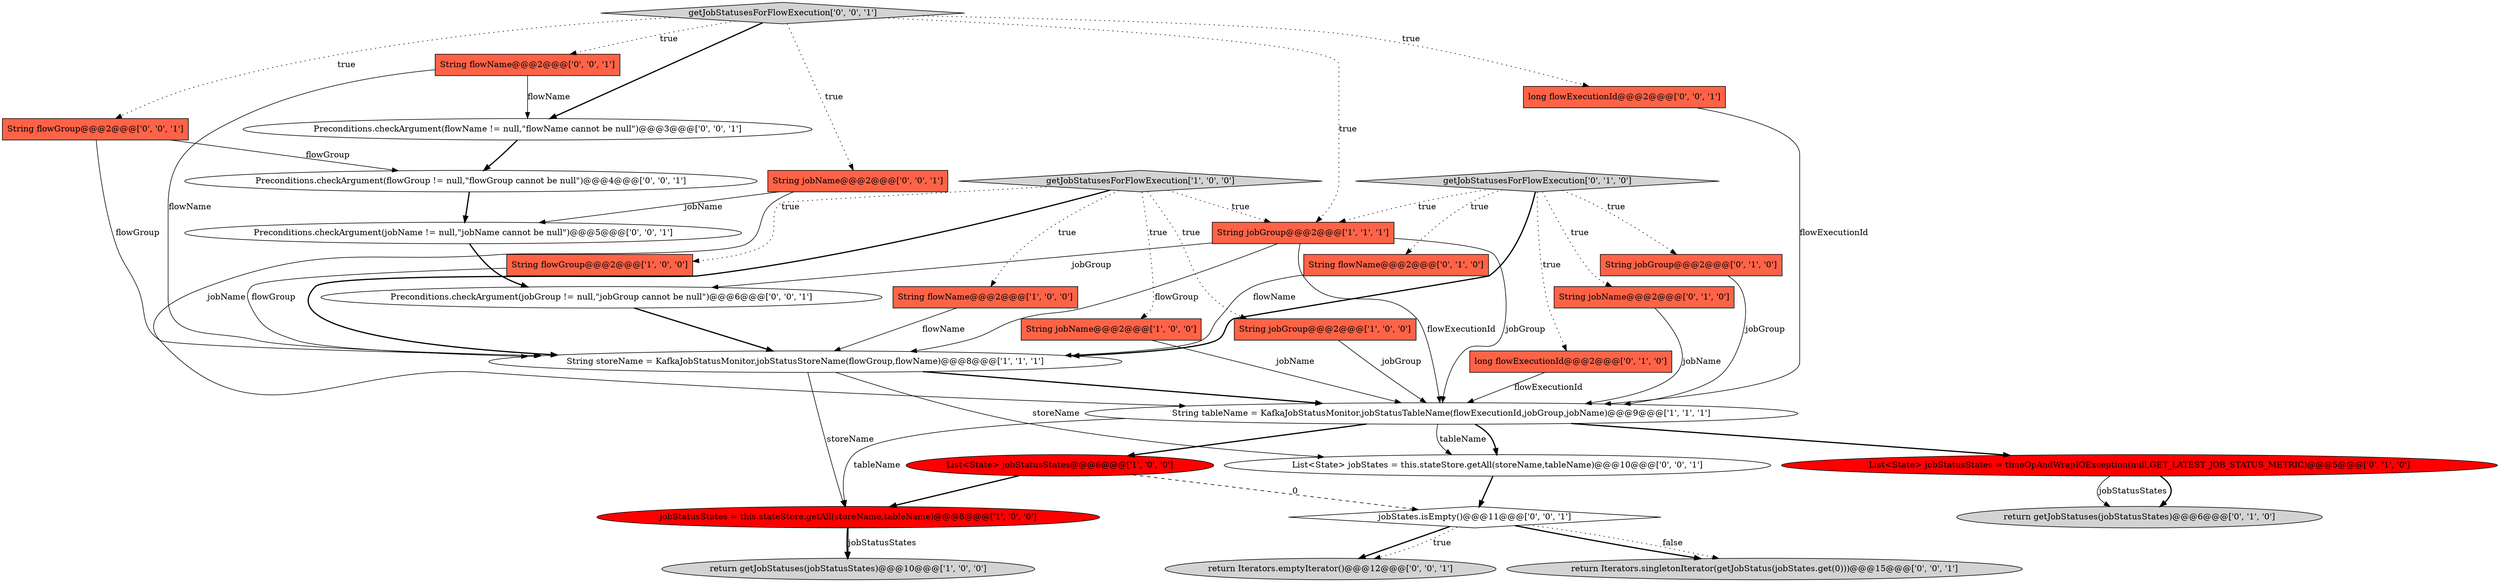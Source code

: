 digraph {
16 [style = filled, label = "getJobStatusesForFlowExecution['0', '1', '0']", fillcolor = lightgray, shape = diamond image = "AAA0AAABBB2BBB"];
22 [style = filled, label = "Preconditions.checkArgument(jobName != null,\"jobName cannot be null\")@@@5@@@['0', '0', '1']", fillcolor = white, shape = ellipse image = "AAA0AAABBB3BBB"];
7 [style = filled, label = "String flowGroup@@@2@@@['1', '0', '0']", fillcolor = tomato, shape = box image = "AAA0AAABBB1BBB"];
30 [style = filled, label = "jobStates.isEmpty()@@@11@@@['0', '0', '1']", fillcolor = white, shape = diamond image = "AAA0AAABBB3BBB"];
13 [style = filled, label = "String jobGroup@@@2@@@['0', '1', '0']", fillcolor = tomato, shape = box image = "AAA0AAABBB2BBB"];
18 [style = filled, label = "getJobStatusesForFlowExecution['0', '0', '1']", fillcolor = lightgray, shape = diamond image = "AAA0AAABBB3BBB"];
4 [style = filled, label = "String flowName@@@2@@@['1', '0', '0']", fillcolor = tomato, shape = box image = "AAA0AAABBB1BBB"];
28 [style = filled, label = "return Iterators.singletonIterator(getJobStatus(jobStates.get(0)))@@@15@@@['0', '0', '1']", fillcolor = lightgray, shape = ellipse image = "AAA0AAABBB3BBB"];
3 [style = filled, label = "return getJobStatuses(jobStatusStates)@@@10@@@['1', '0', '0']", fillcolor = lightgray, shape = ellipse image = "AAA0AAABBB1BBB"];
26 [style = filled, label = "return Iterators.emptyIterator()@@@12@@@['0', '0', '1']", fillcolor = lightgray, shape = ellipse image = "AAA0AAABBB3BBB"];
21 [style = filled, label = "Preconditions.checkArgument(flowName != null,\"flowName cannot be null\")@@@3@@@['0', '0', '1']", fillcolor = white, shape = ellipse image = "AAA0AAABBB3BBB"];
14 [style = filled, label = "return getJobStatuses(jobStatusStates)@@@6@@@['0', '1', '0']", fillcolor = lightgray, shape = ellipse image = "AAA0AAABBB2BBB"];
1 [style = filled, label = "String jobName@@@2@@@['1', '0', '0']", fillcolor = tomato, shape = box image = "AAA0AAABBB1BBB"];
19 [style = filled, label = "String flowName@@@2@@@['0', '0', '1']", fillcolor = tomato, shape = box image = "AAA0AAABBB3BBB"];
5 [style = filled, label = "String storeName = KafkaJobStatusMonitor.jobStatusStoreName(flowGroup,flowName)@@@8@@@['1', '1', '1']", fillcolor = white, shape = ellipse image = "AAA0AAABBB1BBB"];
11 [style = filled, label = "long flowExecutionId@@@2@@@['0', '1', '0']", fillcolor = tomato, shape = box image = "AAA0AAABBB2BBB"];
27 [style = filled, label = "List<State> jobStates = this.stateStore.getAll(storeName,tableName)@@@10@@@['0', '0', '1']", fillcolor = white, shape = ellipse image = "AAA0AAABBB3BBB"];
20 [style = filled, label = "String flowGroup@@@2@@@['0', '0', '1']", fillcolor = tomato, shape = box image = "AAA0AAABBB3BBB"];
25 [style = filled, label = "long flowExecutionId@@@2@@@['0', '0', '1']", fillcolor = tomato, shape = box image = "AAA0AAABBB3BBB"];
15 [style = filled, label = "List<State> jobStatusStates = timeOpAndWrapIOException(null,GET_LATEST_JOB_STATUS_METRIC)@@@5@@@['0', '1', '0']", fillcolor = red, shape = ellipse image = "AAA1AAABBB2BBB"];
8 [style = filled, label = "String jobGroup@@@2@@@['1', '0', '0']", fillcolor = tomato, shape = box image = "AAA0AAABBB1BBB"];
9 [style = filled, label = "List<State> jobStatusStates@@@6@@@['1', '0', '0']", fillcolor = red, shape = ellipse image = "AAA1AAABBB1BBB"];
23 [style = filled, label = "Preconditions.checkArgument(jobGroup != null,\"jobGroup cannot be null\")@@@6@@@['0', '0', '1']", fillcolor = white, shape = ellipse image = "AAA0AAABBB3BBB"];
24 [style = filled, label = "String jobName@@@2@@@['0', '0', '1']", fillcolor = tomato, shape = box image = "AAA0AAABBB3BBB"];
10 [style = filled, label = "String jobGroup@@@2@@@['1', '1', '1']", fillcolor = tomato, shape = box image = "AAA0AAABBB1BBB"];
6 [style = filled, label = "getJobStatusesForFlowExecution['1', '0', '0']", fillcolor = lightgray, shape = diamond image = "AAA0AAABBB1BBB"];
12 [style = filled, label = "String flowName@@@2@@@['0', '1', '0']", fillcolor = tomato, shape = box image = "AAA0AAABBB2BBB"];
2 [style = filled, label = "String tableName = KafkaJobStatusMonitor.jobStatusTableName(flowExecutionId,jobGroup,jobName)@@@9@@@['1', '1', '1']", fillcolor = white, shape = ellipse image = "AAA0AAABBB1BBB"];
29 [style = filled, label = "Preconditions.checkArgument(flowGroup != null,\"flowGroup cannot be null\")@@@4@@@['0', '0', '1']", fillcolor = white, shape = ellipse image = "AAA0AAABBB3BBB"];
17 [style = filled, label = "String jobName@@@2@@@['0', '1', '0']", fillcolor = tomato, shape = box image = "AAA0AAABBB2BBB"];
0 [style = filled, label = "jobStatusStates = this.stateStore.getAll(storeName,tableName)@@@8@@@['1', '0', '0']", fillcolor = red, shape = ellipse image = "AAA1AAABBB1BBB"];
0->3 [style = bold, label=""];
8->2 [style = solid, label="jobGroup"];
16->12 [style = dotted, label="true"];
9->0 [style = bold, label=""];
23->5 [style = bold, label=""];
15->14 [style = bold, label=""];
16->13 [style = dotted, label="true"];
18->25 [style = dotted, label="true"];
20->5 [style = solid, label="flowGroup"];
10->2 [style = solid, label="jobGroup"];
27->30 [style = bold, label=""];
16->17 [style = dotted, label="true"];
30->26 [style = bold, label=""];
18->24 [style = dotted, label="true"];
6->1 [style = dotted, label="true"];
18->19 [style = dotted, label="true"];
30->26 [style = dotted, label="true"];
2->9 [style = bold, label=""];
2->0 [style = solid, label="tableName"];
18->20 [style = dotted, label="true"];
10->2 [style = solid, label="flowExecutionId"];
22->23 [style = bold, label=""];
16->10 [style = dotted, label="true"];
1->2 [style = solid, label="jobName"];
24->22 [style = solid, label="jobName"];
13->2 [style = solid, label="jobGroup"];
6->10 [style = dotted, label="true"];
18->10 [style = dotted, label="true"];
7->5 [style = solid, label="flowGroup"];
5->2 [style = bold, label=""];
10->23 [style = solid, label="jobGroup"];
6->5 [style = bold, label=""];
21->29 [style = bold, label=""];
5->27 [style = solid, label="storeName"];
30->28 [style = bold, label=""];
6->4 [style = dotted, label="true"];
6->8 [style = dotted, label="true"];
20->29 [style = solid, label="flowGroup"];
11->2 [style = solid, label="flowExecutionId"];
15->14 [style = solid, label="jobStatusStates"];
4->5 [style = solid, label="flowName"];
2->15 [style = bold, label=""];
30->28 [style = dotted, label="false"];
6->7 [style = dotted, label="true"];
16->5 [style = bold, label=""];
2->27 [style = bold, label=""];
5->0 [style = solid, label="storeName"];
10->5 [style = solid, label="flowGroup"];
19->21 [style = solid, label="flowName"];
19->5 [style = solid, label="flowName"];
25->2 [style = solid, label="flowExecutionId"];
29->22 [style = bold, label=""];
18->21 [style = bold, label=""];
9->30 [style = dashed, label="0"];
2->27 [style = solid, label="tableName"];
24->2 [style = solid, label="jobName"];
16->11 [style = dotted, label="true"];
12->5 [style = solid, label="flowName"];
0->3 [style = solid, label="jobStatusStates"];
17->2 [style = solid, label="jobName"];
}
